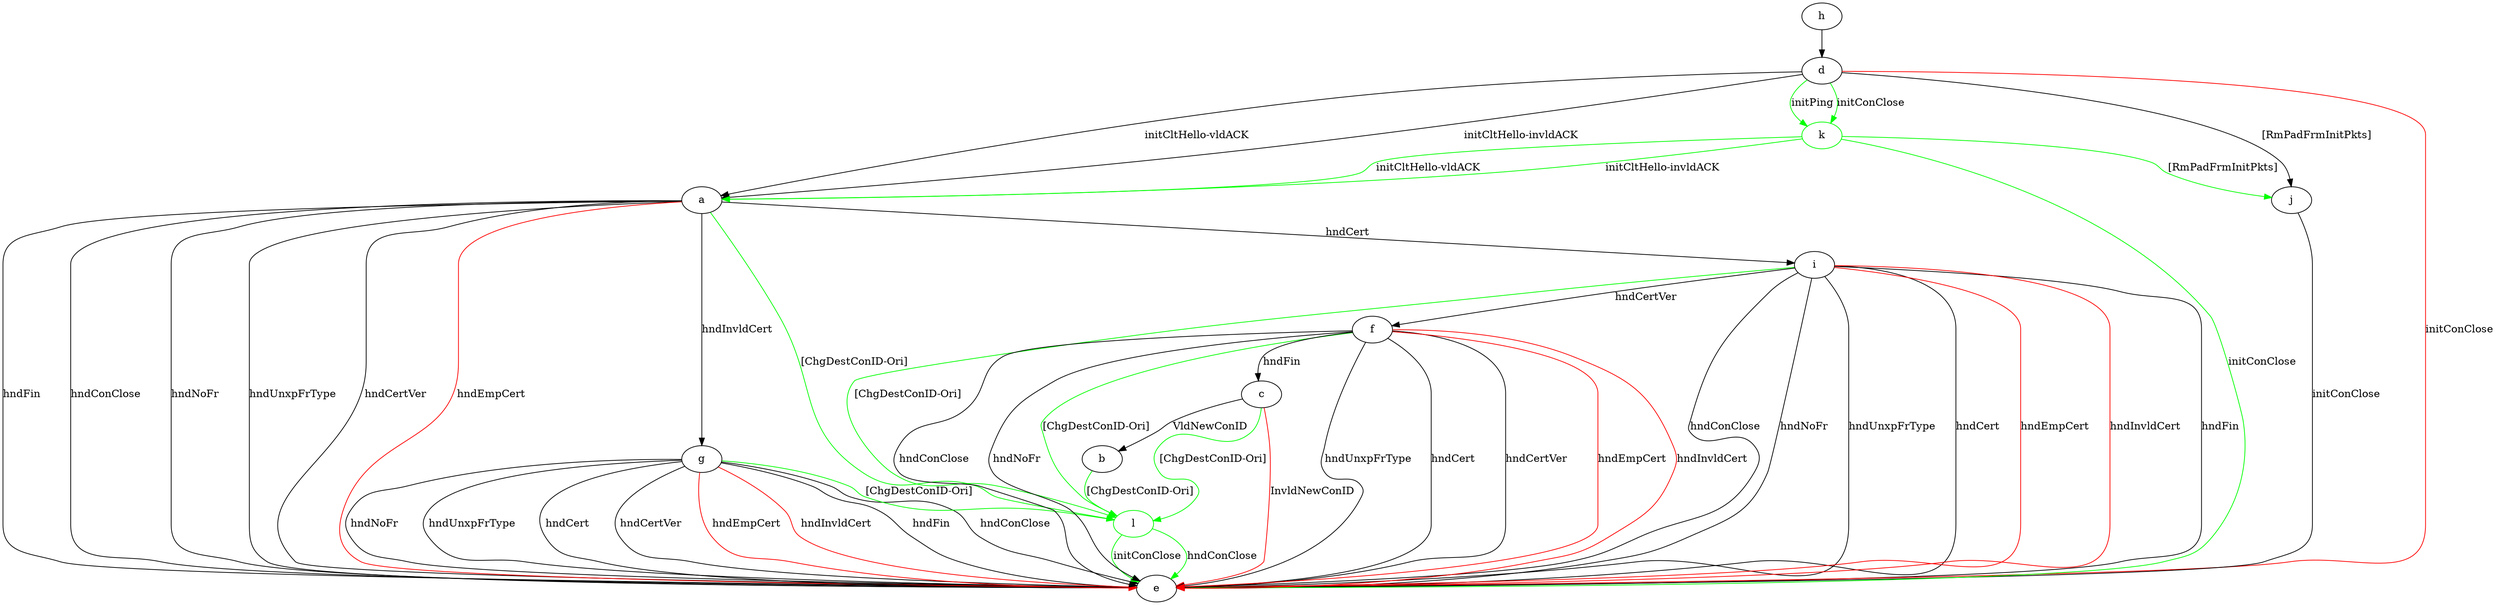 digraph "" {
	a -> e	[key=0,
		label="hndFin "];
	a -> e	[key=1,
		label="hndConClose "];
	a -> e	[key=2,
		label="hndNoFr "];
	a -> e	[key=3,
		label="hndUnxpFrType "];
	a -> e	[key=4,
		label="hndCertVer "];
	a -> e	[key=5,
		color=red,
		label="hndEmpCert "];
	a -> g	[key=0,
		label="hndInvldCert "];
	a -> i	[key=0,
		label="hndCert "];
	l	[color=green];
	a -> l	[key=0,
		color=green,
		label="[ChgDestConID-Ori] "];
	b -> l	[key=0,
		color=green,
		label="[ChgDestConID-Ori] "];
	c -> b	[key=0,
		label="VldNewConID "];
	c -> e	[key=0,
		color=red,
		label="InvldNewConID "];
	c -> l	[key=0,
		color=green,
		label="[ChgDestConID-Ori] "];
	d -> a	[key=0,
		label="initCltHello-vldACK "];
	d -> a	[key=1,
		label="initCltHello-invldACK "];
	d -> e	[key=0,
		color=red,
		label="initConClose "];
	d -> j	[key=0,
		label="[RmPadFrmInitPkts] "];
	k	[color=green];
	d -> k	[key=0,
		color=green,
		label="initPing "];
	d -> k	[key=1,
		color=green,
		label="initConClose "];
	f -> c	[key=0,
		label="hndFin "];
	f -> e	[key=0,
		label="hndConClose "];
	f -> e	[key=1,
		label="hndNoFr "];
	f -> e	[key=2,
		label="hndUnxpFrType "];
	f -> e	[key=3,
		label="hndCert "];
	f -> e	[key=4,
		label="hndCertVer "];
	f -> e	[key=5,
		color=red,
		label="hndEmpCert "];
	f -> e	[key=6,
		color=red,
		label="hndInvldCert "];
	f -> l	[key=0,
		color=green,
		label="[ChgDestConID-Ori] "];
	g -> e	[key=0,
		label="hndFin "];
	g -> e	[key=1,
		label="hndConClose "];
	g -> e	[key=2,
		label="hndNoFr "];
	g -> e	[key=3,
		label="hndUnxpFrType "];
	g -> e	[key=4,
		label="hndCert "];
	g -> e	[key=5,
		label="hndCertVer "];
	g -> e	[key=6,
		color=red,
		label="hndEmpCert "];
	g -> e	[key=7,
		color=red,
		label="hndInvldCert "];
	g -> l	[key=0,
		color=green,
		label="[ChgDestConID-Ori] "];
	h -> d	[key=0];
	i -> e	[key=0,
		label="hndFin "];
	i -> e	[key=1,
		label="hndConClose "];
	i -> e	[key=2,
		label="hndNoFr "];
	i -> e	[key=3,
		label="hndUnxpFrType "];
	i -> e	[key=4,
		label="hndCert "];
	i -> e	[key=5,
		color=red,
		label="hndEmpCert "];
	i -> e	[key=6,
		color=red,
		label="hndInvldCert "];
	i -> f	[key=0,
		label="hndCertVer "];
	i -> l	[key=0,
		color=green,
		label="[ChgDestConID-Ori] "];
	j -> e	[key=0,
		label="initConClose "];
	k -> a	[key=0,
		color=green,
		label="initCltHello-vldACK "];
	k -> a	[key=1,
		color=green,
		label="initCltHello-invldACK "];
	k -> e	[key=0,
		color=green,
		label="initConClose "];
	k -> j	[key=0,
		color=green,
		label="[RmPadFrmInitPkts] "];
	l -> e	[key=0,
		color=green,
		label="initConClose "];
	l -> e	[key=1,
		color=green,
		label="hndConClose "];
}
